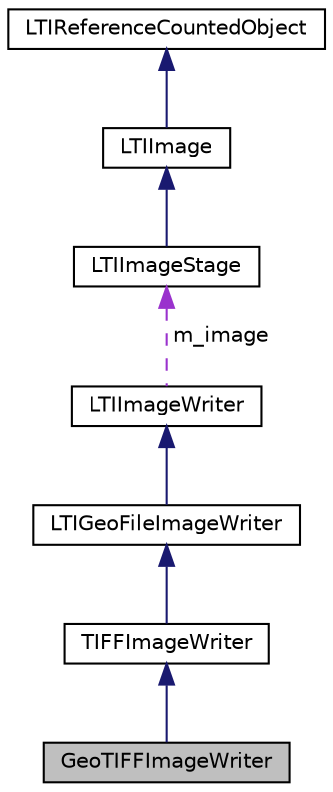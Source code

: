 digraph "GeoTIFFImageWriter"
{
  bgcolor="transparent";
  edge [fontname="Helvetica",fontsize="10",labelfontname="Helvetica",labelfontsize="10"];
  node [fontname="Helvetica",fontsize="10",shape=record];
  Node1 [label="GeoTIFFImageWriter",height=0.2,width=0.4,color="black", fillcolor="grey75", style="filled" fontcolor="black"];
  Node2 -> Node1 [dir="back",color="midnightblue",fontsize="10",style="solid",fontname="Helvetica"];
  Node2 [label="TIFFImageWriter",height=0.2,width=0.4,color="black",URL="$a00124.html",tooltip="writes an image stage to a TIFF file "];
  Node3 -> Node2 [dir="back",color="midnightblue",fontsize="10",style="solid",fontname="Helvetica"];
  Node3 [label="LTIGeoFileImageWriter",height=0.2,width=0.4,color="black",URL="$a00046.html",tooltip="class for writing geographic images to files or streams "];
  Node4 -> Node3 [dir="back",color="midnightblue",fontsize="10",style="solid",fontname="Helvetica"];
  Node4 [label="LTIImageWriter",height=0.2,width=0.4,color="black",URL="$a00057.html",tooltip="abstract class for implementing an image writer "];
  Node5 -> Node4 [dir="back",color="darkorchid3",fontsize="10",style="dashed",label=" m_image" ,fontname="Helvetica"];
  Node5 [label="LTIImageStage",height=0.2,width=0.4,color="black",URL="$a00055.html",tooltip="abstract class for decoding from an image "];
  Node6 -> Node5 [dir="back",color="midnightblue",fontsize="10",style="solid",fontname="Helvetica"];
  Node6 [label="LTIImage",height=0.2,width=0.4,color="black",URL="$a00052.html",tooltip="abstract class representing an image "];
  Node7 -> Node6 [dir="back",color="midnightblue",fontsize="10",style="solid",fontname="Helvetica"];
  Node7 [label="LTIReferenceCountedObject",height=0.2,width=0.4,color="black",URL="$a00100.html",tooltip="LTIReferenceCountedObject is a base class for implementing reference counting. "];
}
